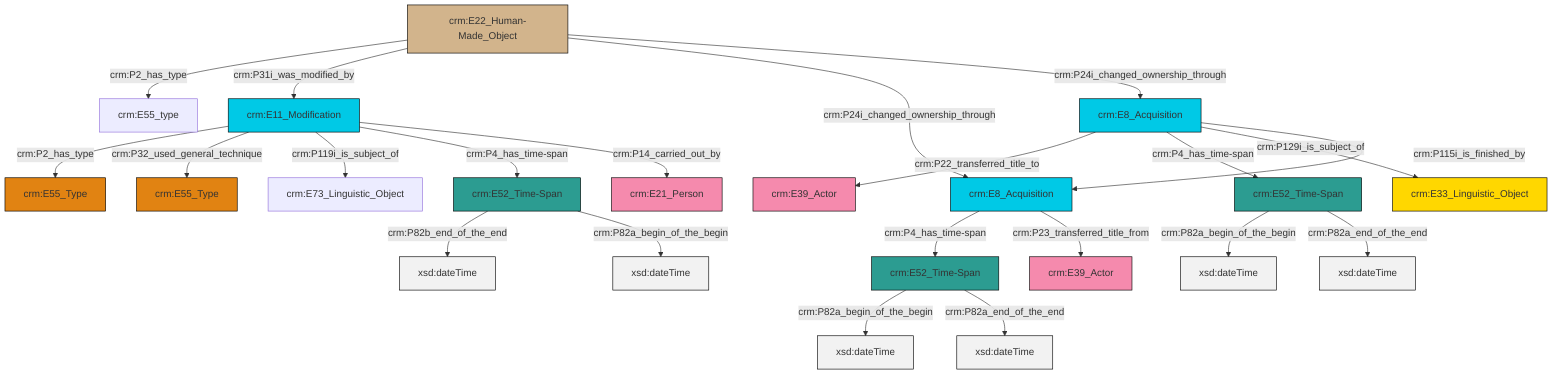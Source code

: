 graph TD
classDef Literal fill:#f2f2f2,stroke:#000000;
classDef CRM_Entity fill:#FFFFFF,stroke:#000000;
classDef Temporal_Entity fill:#00C9E6, stroke:#000000;
classDef Type fill:#E18312, stroke:#000000;
classDef Time-Span fill:#2C9C91, stroke:#000000;
classDef Appellation fill:#FFEB7F, stroke:#000000;
classDef Place fill:#008836, stroke:#000000;
classDef Persistent_Item fill:#B266B2, stroke:#000000;
classDef Conceptual_Object fill:#FFD700, stroke:#000000;
classDef Physical_Thing fill:#D2B48C, stroke:#000000;
classDef Actor fill:#f58aad, stroke:#000000;
classDef PC_Classes fill:#4ce600, stroke:#000000;
classDef Multi fill:#cccccc,stroke:#000000;

8["crm:E52_Time-Span"]:::Time-Span -->|crm:P82b_end_of_the_end| 9[xsd:dateTime]:::Literal
10["crm:E52_Time-Span"]:::Time-Span -->|crm:P82a_begin_of_the_begin| 12[xsd:dateTime]:::Literal
13["crm:E11_Modification"]:::Temporal_Entity -->|crm:P2_has_type| 14["crm:E55_Type"]:::Type
13["crm:E11_Modification"]:::Temporal_Entity -->|crm:P32_used_general_technique| 4["crm:E55_Type"]:::Type
17["crm:E22_Human-Made_Object"]:::Physical_Thing -->|crm:P2_has_type| 18["crm:E55_type"]:::Default
6["crm:E52_Time-Span"]:::Time-Span -->|crm:P82a_begin_of_the_begin| 20[xsd:dateTime]:::Literal
17["crm:E22_Human-Made_Object"]:::Physical_Thing -->|crm:P31i_was_modified_by| 13["crm:E11_Modification"]:::Temporal_Entity
15["crm:E8_Acquisition"]:::Temporal_Entity -->|crm:P22_transferred_title_to| 23["crm:E39_Actor"]:::Actor
13["crm:E11_Modification"]:::Temporal_Entity -->|crm:P119i_is_subject_of| 26["crm:E73_Linguistic_Object"]:::Default
17["crm:E22_Human-Made_Object"]:::Physical_Thing -->|crm:P24i_changed_ownership_through| 2["crm:E8_Acquisition"]:::Temporal_Entity
15["crm:E8_Acquisition"]:::Temporal_Entity -->|crm:P4_has_time-span| 6["crm:E52_Time-Span"]:::Time-Span
13["crm:E11_Modification"]:::Temporal_Entity -->|crm:P4_has_time-span| 8["crm:E52_Time-Span"]:::Time-Span
2["crm:E8_Acquisition"]:::Temporal_Entity -->|crm:P4_has_time-span| 10["crm:E52_Time-Span"]:::Time-Span
6["crm:E52_Time-Span"]:::Time-Span -->|crm:P82a_end_of_the_end| 28[xsd:dateTime]:::Literal
15["crm:E8_Acquisition"]:::Temporal_Entity -->|crm:P129i_is_subject_of| 21["crm:E33_Linguistic_Object"]:::Conceptual_Object
17["crm:E22_Human-Made_Object"]:::Physical_Thing -->|crm:P24i_changed_ownership_through| 15["crm:E8_Acquisition"]:::Temporal_Entity
13["crm:E11_Modification"]:::Temporal_Entity -->|crm:P14_carried_out_by| 0["crm:E21_Person"]:::Actor
15["crm:E8_Acquisition"]:::Temporal_Entity -->|crm:P115i_is_finished_by| 2["crm:E8_Acquisition"]:::Temporal_Entity
8["crm:E52_Time-Span"]:::Time-Span -->|crm:P82a_begin_of_the_begin| 34[xsd:dateTime]:::Literal
2["crm:E8_Acquisition"]:::Temporal_Entity -->|crm:P23_transferred_title_from| 30["crm:E39_Actor"]:::Actor
10["crm:E52_Time-Span"]:::Time-Span -->|crm:P82a_end_of_the_end| 35[xsd:dateTime]:::Literal